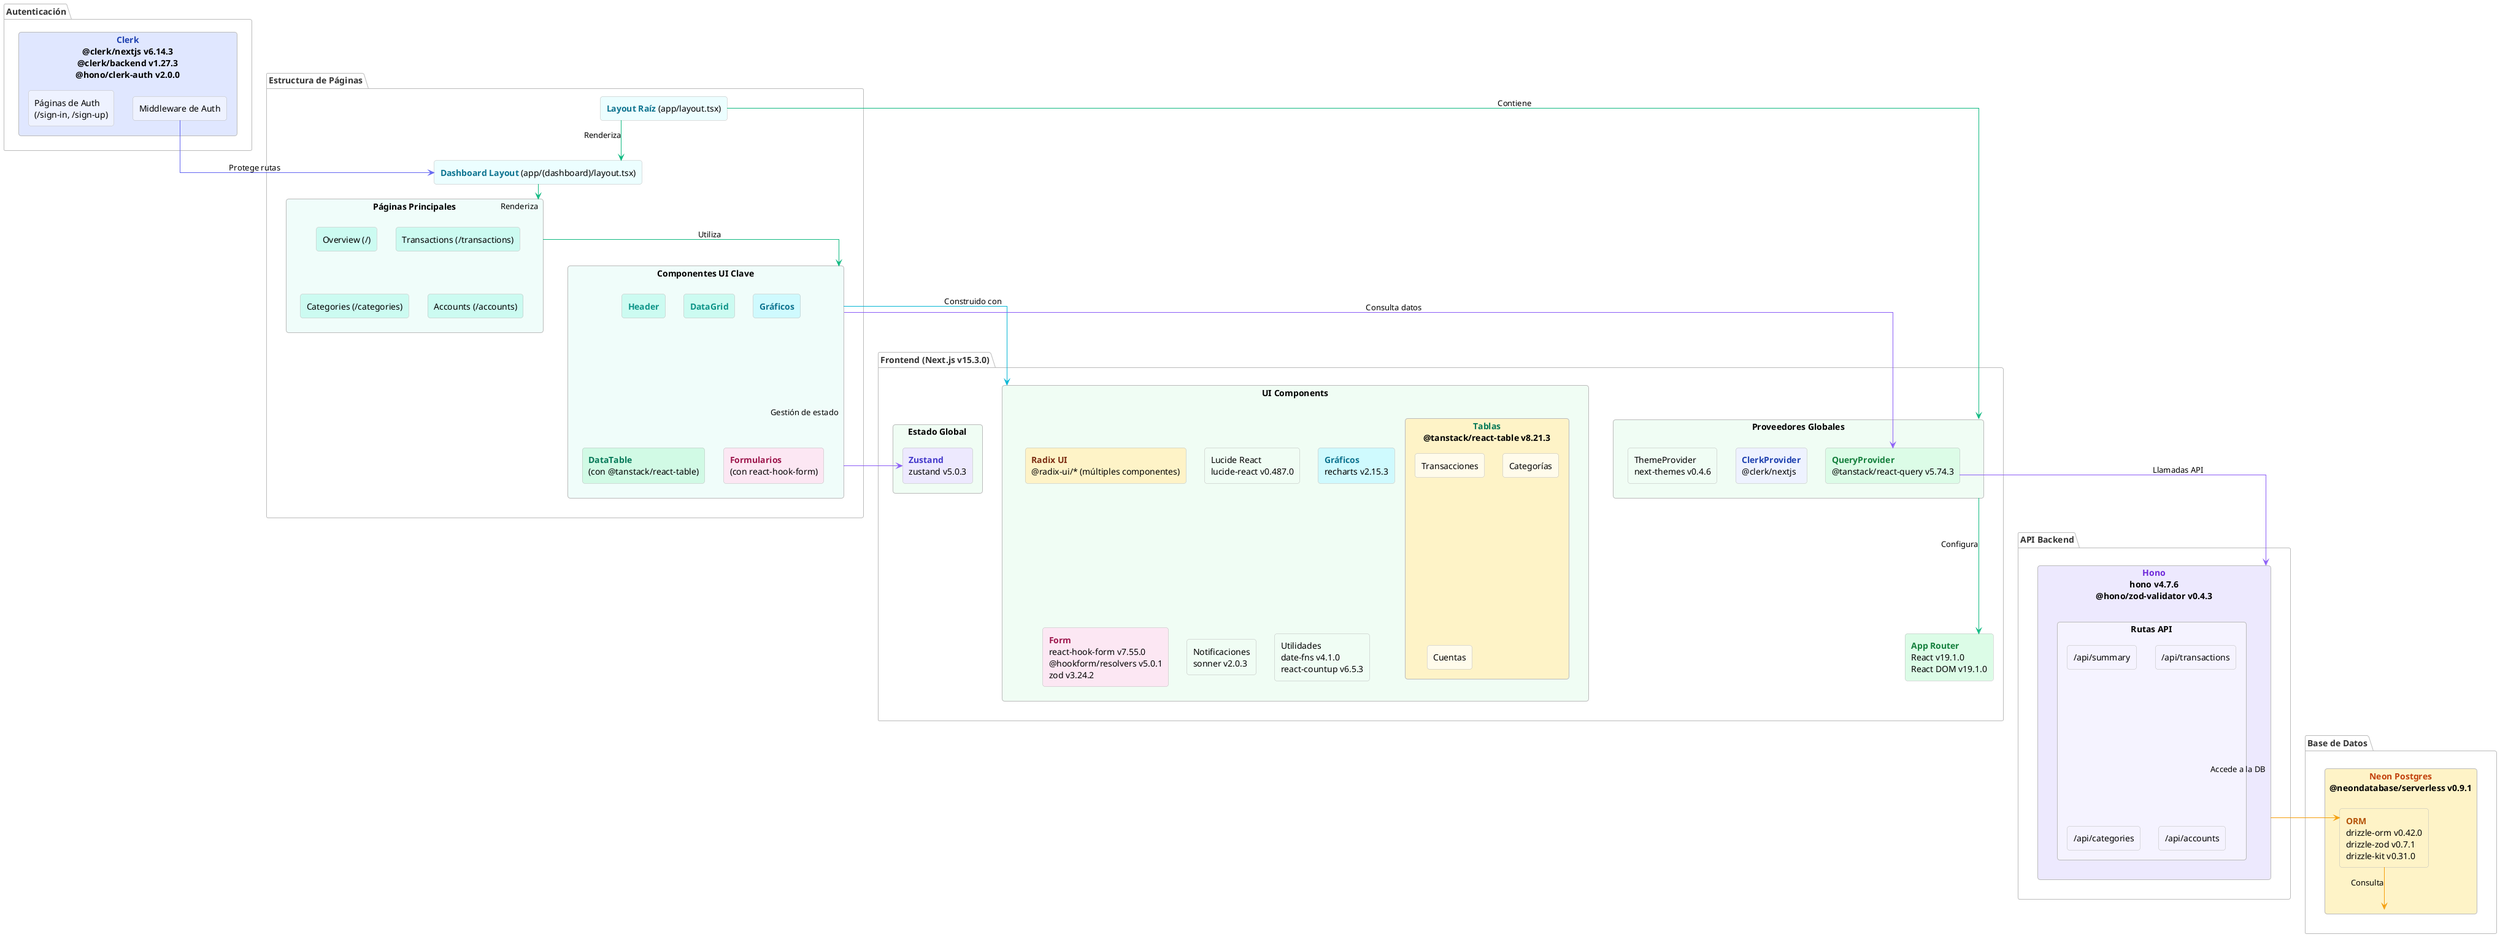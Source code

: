@startuml Arquitectura de Ahorrito con Tecnologías

' Ajustes para una orientación vertical
skinparam pageDirection down
skinparam linetype ortho
skinparam nodesep 30
skinparam ranksep 40
skinparam packagePadding 10
skinparam nodePadding 10

' Configuración de colores
skinparam backgroundColor white
skinparam packageBackgroundColor transparent
skinparam rectangleBackgroundColor white
skinparam arrowColor #666666

' Estilos personalizados para los diferentes tipos de componentes
skinparam rectangle {
    BorderColor #BBBBBB
    shadowing false
    roundCorner 8
}

skinparam package {
    BorderColor #BBBBBB
    FontColor #333333
    shadowing false
    BorderThickness 1
}

' Autenticación - Color azul suave
package "Autenticación" {
  rectangle "<color:#1E40AF><b>Clerk</b></color>\n@clerk/nextjs v6.14.3\n@clerk/backend v1.27.3\n@hono/clerk-auth v2.0.0" as ClerkAuth #E0E7FF {
    rectangle "Middleware de Auth" as AuthMiddleware #EEF2FF
    rectangle "Páginas de Auth\n(/sign-in, /sign-up)" as AuthPages #EEF2FF
  }
}

' Frontend principal - Color verde suave
package "Frontend (Next.js v15.3.0)" {
  rectangle "<color:#15803D><b>App Router</b></color>\nReact v19.1.0\nReact DOM v19.1.0" as AppRouter #DCFCE7

  rectangle "Proveedores Globales" as Providers #F0FDF4 {
    rectangle "<color:#15803D><b>QueryProvider</b></color>\n@tanstack/react-query v5.74.3" as QueryProvider #DCFCE7
    rectangle "<color:#1E40AF><b>ClerkProvider</b></color>\n@clerk/nextjs" as ClerkProvider #EEF2FF
    rectangle "ThemeProvider\nnext-themes v0.4.6" as ThemeProvider #F0FDF4
  }
  
  rectangle "UI Components" as UIComponents #F0FDF4 {
    rectangle "<color:#7C2D12><b>Radix UI</b></color>\n@radix-ui/* (múltiples componentes)" as RadixUI #FEF3C7
    rectangle "Lucide React\nlucide-react v0.487.0" as LucideReact #F0FDF4
    rectangle "<color:#0E7490><b>Gráficos</b></color>\nrecharts v2.15.3" as Charts #CFFAFE
    rectangle "<color:#9D174D><b>Form</b></color>\nreact-hook-form v7.55.0\n@hookform/resolvers v5.0.1\nzod v3.24.2" as Forms #FCE7F3
    rectangle "<color:#047857><b>Tablas</b></color>\n@tanstack/react-table v8.21.3" as Tables #D1FAE5
    rectangle "Notificaciones\nsonner v2.0.3" as Notifications #F0FDF4
    rectangle "Utilidades\ndate-fns v4.1.0\nreact-countup v6.5.3" as Utils #F0FDF4
  }
  
  rectangle "Estado Global" #F0FDF4 {
    rectangle "<color:#4338CA><b>Zustand</b></color>\nzustand v5.0.3" as Zustand #EDE9FE
  }
}

' API Backend - Color morado suave
package "API Backend" {
  rectangle "<color:#6D28D9><b>Hono</b></color>\nhono v4.7.6\n@hono/zod-validator v0.4.3" as Hono #EDE9FE {
    rectangle "Rutas API" as ApiRoutes #F5F3FF {
      rectangle "/api/summary" as ApiSummary #F5F3FF
      rectangle "/api/transactions" as ApiTransactions #F5F3FF
      rectangle "/api/categories" as ApiCategories #F5F3FF
      rectangle "/api/accounts" as ApiAccounts #F5F3FF
    }
  }
}

' Base de Datos - Color naranja suave
package "Base de Datos" {
  rectangle "<color:#C2410C><b>Neon Postgres</b></color>\n@neondatabase/serverless v0.9.1" as NeonDB #FEF3C7 {
    rectangle "<color:#B45309><b>ORM</b></color>\ndrizzle-orm v0.42.0\ndrizzle-zod v0.7.1\ndrizzle-kit v0.31.0" as DrizzleORM #FEF3C7 {
      rectangle "Tablas" as Tables #FEF3C7 {
        rectangle "Transacciones" as DbTransactions #FFFBEB
        rectangle "Categorías" as DbCategories #FFFBEB
        rectangle "Cuentas" as DbAccounts #FFFBEB
      }
    }
  }
}

' Estructura de Componentes principales - Color cian suave
package "Estructura de Páginas" {
  rectangle "<color:#0E7490><b>Layout Raíz</b></color> (app/layout.tsx)" as RootLayout #ECFEFF
  rectangle "<color:#0E7490><b>Dashboard Layout</b></color> (app/(dashboard)/layout.tsx)" as DashLayout #ECFEFF
  
  rectangle "Páginas Principales" as Pages #F0FDFA {
    rectangle "Overview (/)" as OverviewPage #CCFBF1
    rectangle "Transactions (/transactions)" as TransactionsPage #CCFBF1
    rectangle "Categories (/categories)" as CategoriesPage #CCFBF1
    rectangle "Accounts (/accounts)" as AccountsPage #CCFBF1
  }
  
  rectangle "Componentes UI Clave" as KeyComponents #F0FDFA {
    rectangle "<color:#0D9488><b>Header</b></color>" as Header #CCFBF1
    rectangle "<color:#0D9488><b>DataGrid</b></color>" as DataGrid #CCFBF1
    rectangle "<color:#0E7490><b>Gráficos</b></color>" as DataCharts #CFFAFE
    rectangle "<color:#047857><b>DataTable</b></color>\n(con @tanstack/react-table)" as DataTable #D1FAE5
    rectangle "<color:#9D174D><b>Formularios</b></color>\n(con react-hook-form)" as FormsComponent #FCE7F3
  }
} 

' --- Relaciones ---
AuthMiddleware -[#6366F1]-> DashLayout : Protege rutas

RootLayout -[#10B981]-> Providers : Contiene
Providers -[#10B981]-> AppRouter : Configura
RootLayout -[#10B981]-> DashLayout : Renderiza
DashLayout -[#10B981]-> Pages : Renderiza
Pages -[#10B981]-> KeyComponents : Utiliza

KeyComponents -[#06B6D4]-> UIComponents : Construido con
KeyComponents -[#8B5CF6]-> Zustand : Gestión de estado
KeyComponents -[#8B5CF6]-> QueryProvider : Consulta datos

QueryProvider -[#8B5CF6]-> Hono : Llamadas API
Hono -[#F59E0B]-> DrizzleORM : Accede a la DB
DrizzleORM -[#F59E0B]-> NeonDB : Consulta

@enduml